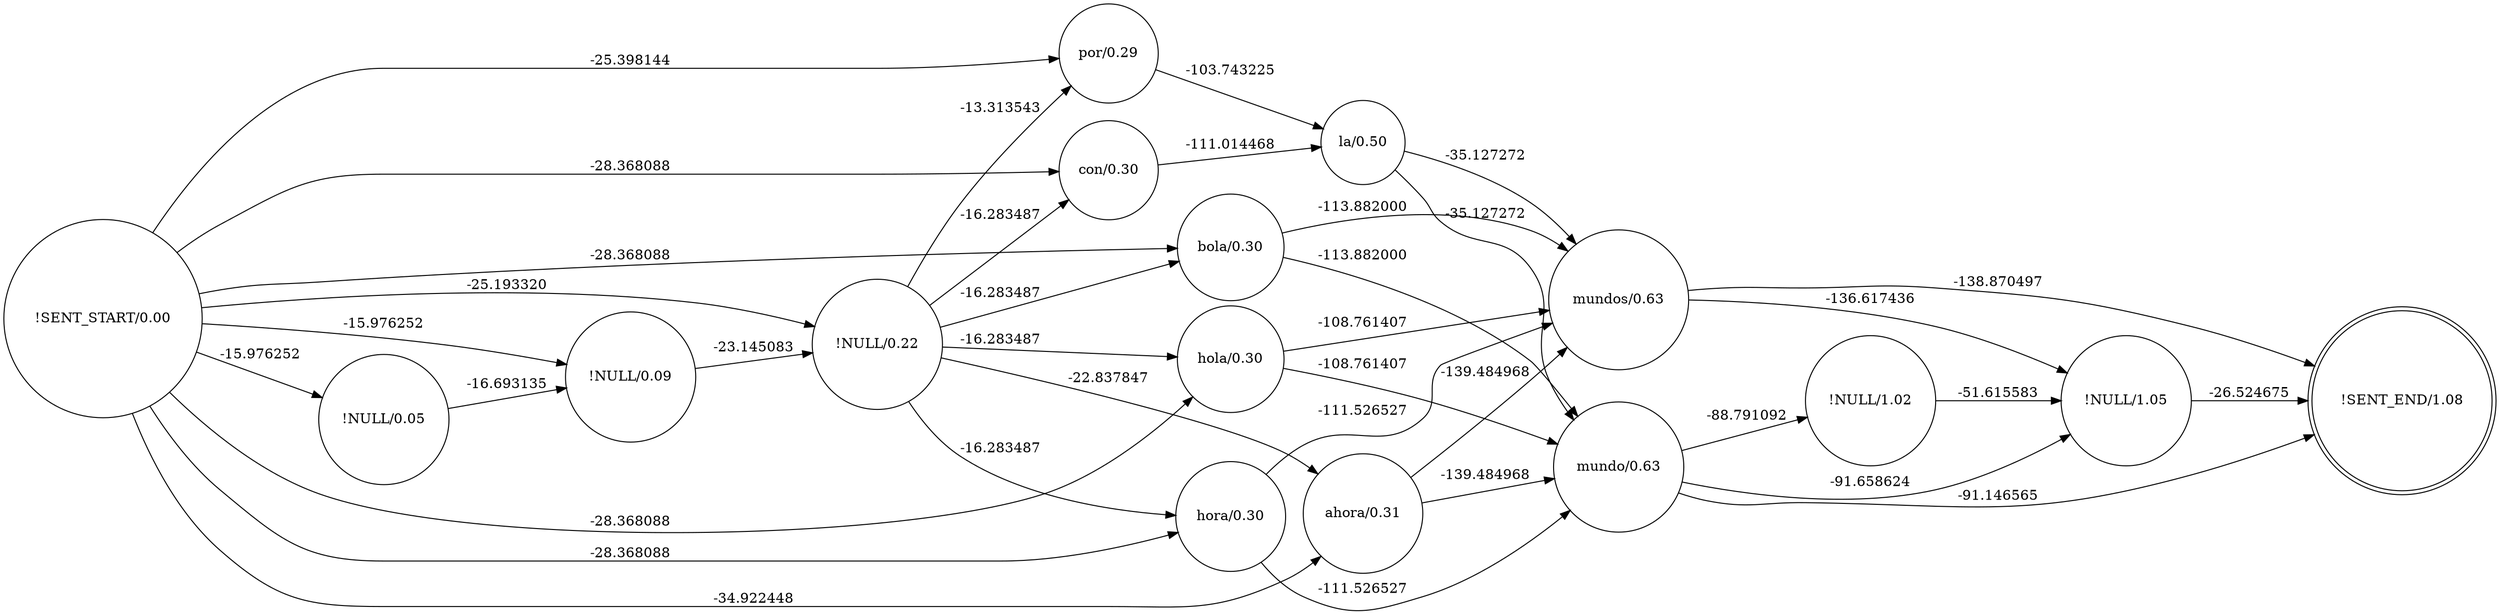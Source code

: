 digraph lattice {
	rankdir=LR;
		node [shape=circle];"!SENT_START/0.00""!NULL/0.05""!NULL/0.09""!NULL/0.22""por/0.29""con/0.30""hola/0.30""hora/0.30""ahora/0.31""bola/0.30""la/0.50""mundo/0.63""mundos/0.63""!NULL/1.02""!NULL/1.05";
	node [shape=doublecircle]; "!SENT_END/1.08";

	"!NULL/1.05" -> "!SENT_END/1.08" [label="-26.524675"];
	"!NULL/1.02" -> "!NULL/1.05" [label="-51.615583"];
	"mundos/0.63" -> "!SENT_END/1.08" [label="-138.870497"];
	"mundos/0.63" -> "!NULL/1.05" [label="-136.617436"];
	"mundo/0.63" -> "!SENT_END/1.08" [label="-91.146565"];
	"mundo/0.63" -> "!NULL/1.05" [label="-91.658624"];
	"mundo/0.63" -> "!NULL/1.02" [label="-88.791092"];
	"la/0.50" -> "mundo/0.63" [label="-35.127272"];
	"la/0.50" -> "mundos/0.63" [label="-35.127272"];
	"bola/0.30" -> "mundo/0.63" [label="-113.882000"];
	"bola/0.30" -> "mundos/0.63" [label="-113.882000"];
	"ahora/0.31" -> "mundo/0.63" [label="-139.484968"];
	"ahora/0.31" -> "mundos/0.63" [label="-139.484968"];
	"hora/0.30" -> "mundo/0.63" [label="-111.526527"];
	"hora/0.30" -> "mundos/0.63" [label="-111.526527"];
	"hola/0.30" -> "mundo/0.63" [label="-108.761407"];
	"hola/0.30" -> "mundos/0.63" [label="-108.761407"];
	"con/0.30" -> "la/0.50" [label="-111.014468"];
	"por/0.29" -> "la/0.50" [label="-103.743225"];
	"!NULL/0.22" -> "por/0.29" [label="-13.313543"];
	"!NULL/0.22" -> "con/0.30" [label="-16.283487"];
	"!NULL/0.22" -> "hola/0.30" [label="-16.283487"];
	"!NULL/0.22" -> "hora/0.30" [label="-16.283487"];
	"!NULL/0.22" -> "ahora/0.31" [label="-22.837847"];
	"!NULL/0.22" -> "bola/0.30" [label="-16.283487"];
	"!NULL/0.09" -> "!NULL/0.22" [label="-23.145083"];
	"!NULL/0.05" -> "!NULL/0.09" [label="-16.693135"];
	"!SENT_START/0.00" -> "!NULL/0.05" [label="-15.976252"];
	"!SENT_START/0.00" -> "!NULL/0.09" [label="-15.976252"];
	"!SENT_START/0.00" -> "!NULL/0.22" [label="-25.193320"];
	"!SENT_START/0.00" -> "por/0.29" [label="-25.398144"];
	"!SENT_START/0.00" -> "con/0.30" [label="-28.368088"];
	"!SENT_START/0.00" -> "hola/0.30" [label="-28.368088"];
	"!SENT_START/0.00" -> "hora/0.30" [label="-28.368088"];
	"!SENT_START/0.00" -> "ahora/0.31" [label="-34.922448"];
	"!SENT_START/0.00" -> "bola/0.30" [label="-28.368088"];
}